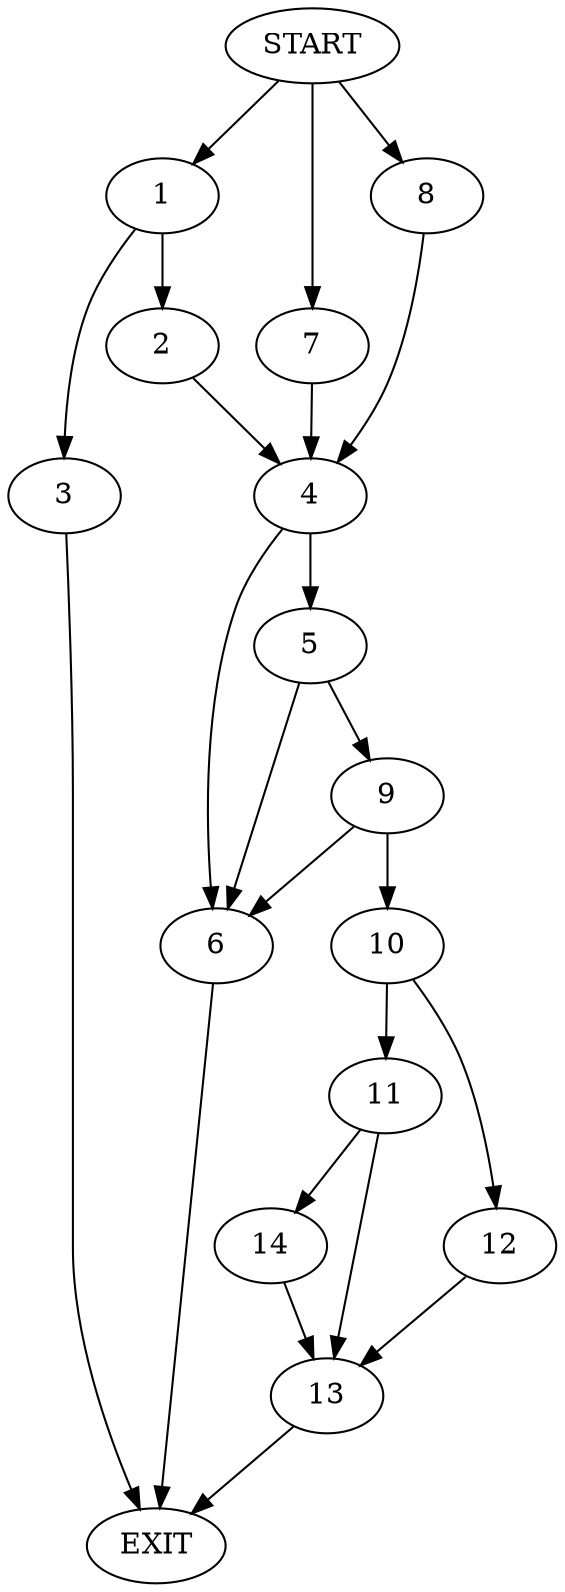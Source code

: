 digraph {
0 [label="START"]
15 [label="EXIT"]
0 -> 1
1 -> 2
1 -> 3
2 -> 4
3 -> 15
4 -> 5
4 -> 6
0 -> 7
7 -> 4
0 -> 8
8 -> 4
6 -> 15
5 -> 6
5 -> 9
9 -> 10
9 -> 6
10 -> 11
10 -> 12
12 -> 13
11 -> 14
11 -> 13
13 -> 15
14 -> 13
}
